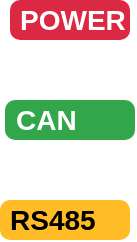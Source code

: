 <mxfile version="14.7.0" type="github">
  <diagram id="49kw4BfdKDwVO2S9zf8H" name="第 1 页">
    <mxGraphModel dx="2062" dy="1123" grid="1" gridSize="10" guides="1" tooltips="1" connect="1" arrows="1" fold="1" page="1" pageScale="1" pageWidth="827" pageHeight="1169" math="0" shadow="0">
      <root>
        <mxCell id="0" />
        <mxCell id="1" parent="0" />
        <mxCell id="uVWQvTdGZyYDwd2lzZEa-1" value="POWER" style="html=1;shadow=0;dashed=0;shape=mxgraph.bootstrap.rrect;rSize=5;strokeColor=none;strokeWidth=1;fillColor=#DB2843;fontColor=#FFFFFF;whiteSpace=wrap;align=left;verticalAlign=middle;spacingLeft=0;fontStyle=1;fontSize=14;spacing=5;" parent="1" vertex="1">
          <mxGeometry x="140" y="300" width="60" height="20" as="geometry" />
        </mxCell>
        <mxCell id="uVWQvTdGZyYDwd2lzZEa-2" value="&lt;div&gt;CAN&lt;/div&gt;" style="html=1;shadow=0;dashed=0;shape=mxgraph.bootstrap.rrect;rSize=5;strokeColor=none;strokeWidth=1;fillColor=#33A64C;fontColor=#FFFFFF;whiteSpace=wrap;align=left;verticalAlign=middle;spacingLeft=0;fontStyle=1;fontSize=14;spacing=5;" parent="1" vertex="1">
          <mxGeometry x="137.5" y="350" width="65" height="20" as="geometry" />
        </mxCell>
        <mxCell id="uVWQvTdGZyYDwd2lzZEa-3" value="RS485" style="html=1;shadow=0;dashed=0;shape=mxgraph.bootstrap.rrect;rSize=5;strokeColor=none;strokeWidth=1;fillColor=#FFBC26;fontColor=#000000;whiteSpace=wrap;align=left;verticalAlign=middle;spacingLeft=0;fontStyle=1;fontSize=14;spacing=5;" parent="1" vertex="1">
          <mxGeometry x="135" y="400" width="65" height="20" as="geometry" />
        </mxCell>
      </root>
    </mxGraphModel>
  </diagram>
</mxfile>
